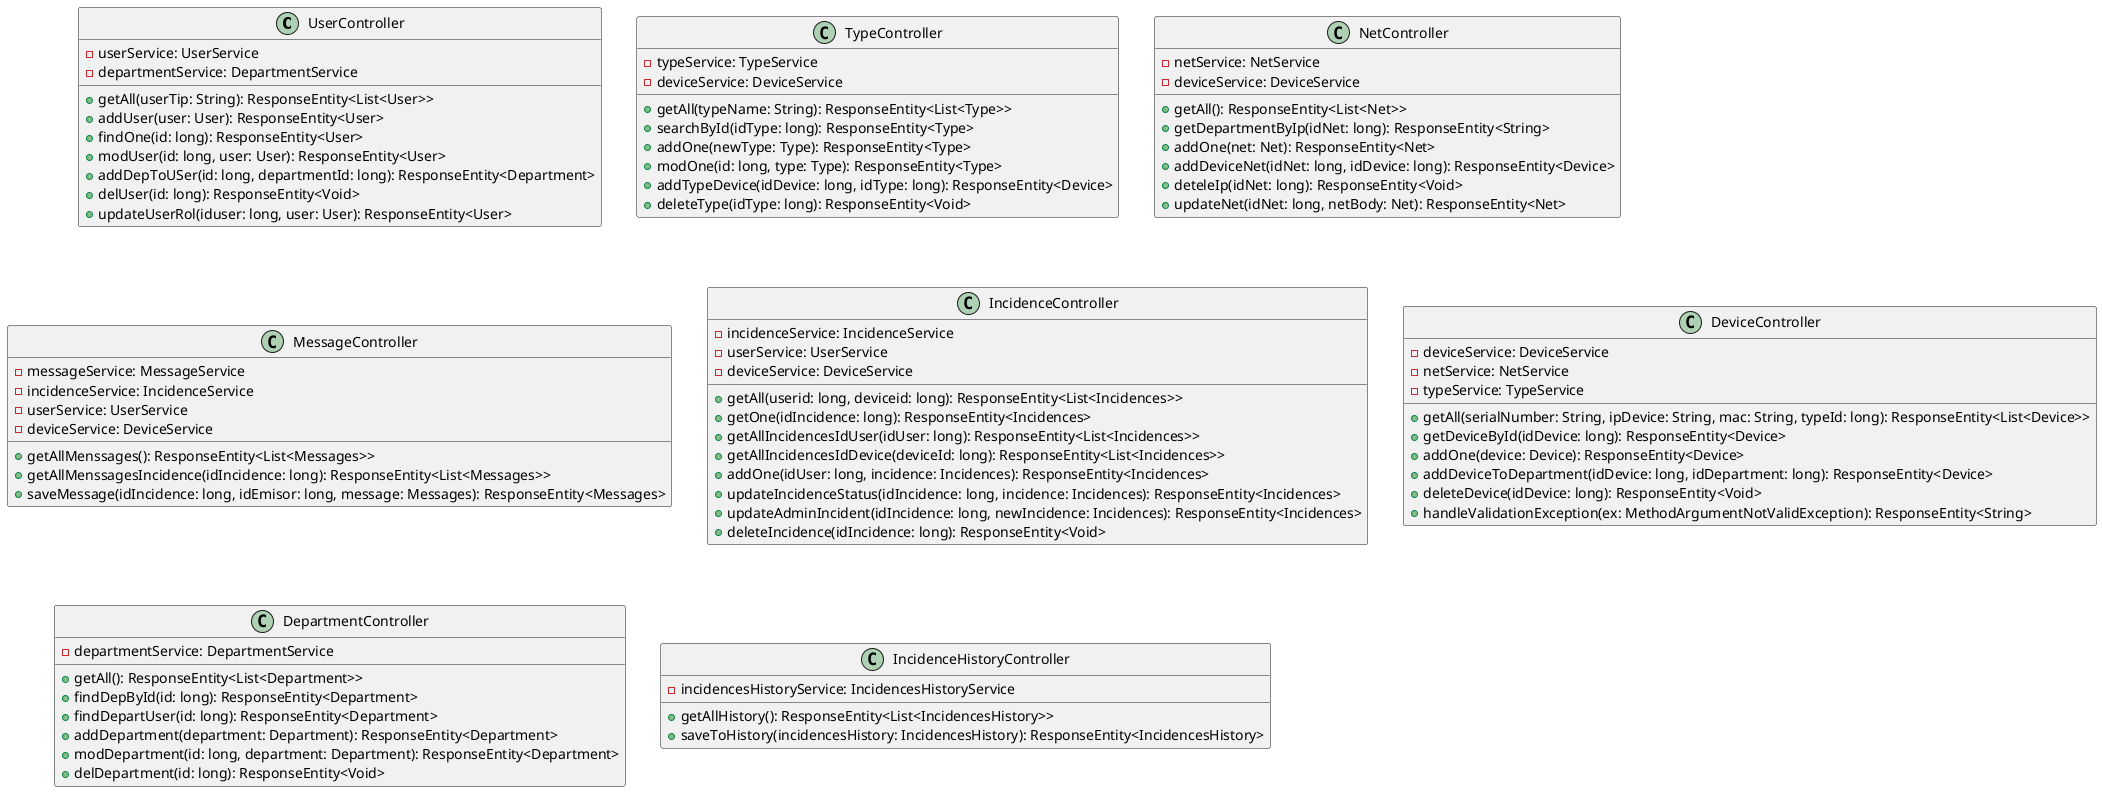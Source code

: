 @startuml (id = CONTROLLERS)

class UserController {
  - userService: UserService
  - departmentService: DepartmentService

  + getAll(userTip: String): ResponseEntity<List<User>>
  + addUser(user: User): ResponseEntity<User>
  + findOne(id: long): ResponseEntity<User>
  + modUser(id: long, user: User): ResponseEntity<User>
  + addDepToUSer(id: long, departmentId: long): ResponseEntity<Department>
  + delUser(id: long): ResponseEntity<Void>
  + updateUserRol(iduser: long, user: User): ResponseEntity<User>
}

class TypeController {
  - typeService: TypeService
  - deviceService: DeviceService

  + getAll(typeName: String): ResponseEntity<List<Type>>
  + searchById(idType: long): ResponseEntity<Type>
  + addOne(newType: Type): ResponseEntity<Type>
  + modOne(id: long, type: Type): ResponseEntity<Type>
  + addTypeDevice(idDevice: long, idType: long): ResponseEntity<Device>
  + deleteType(idType: long): ResponseEntity<Void>
}
class NetController {
  - netService: NetService
  - deviceService: DeviceService

  + getAll(): ResponseEntity<List<Net>>
  + getDepartmentByIp(idNet: long): ResponseEntity<String>
  + addOne(net: Net): ResponseEntity<Net>
  + addDeviceNet(idNet: long, idDevice: long): ResponseEntity<Device>
  + deteleIp(idNet: long): ResponseEntity<Void>
  + updateNet(idNet: long, netBody: Net): ResponseEntity<Net>
}
class MessageController {

    - messageService: MessageService
    - incidenceService: IncidenceService
    - userService: UserService
    - deviceService: DeviceService

    + getAllMenssages(): ResponseEntity<List<Messages>>
    + getAllMenssagesIncidence(idIncidence: long): ResponseEntity<List<Messages>>
    + saveMessage(idIncidence: long, idEmisor: long, message: Messages): ResponseEntity<Messages>
  }
  class IncidenceController {

      - incidenceService: IncidenceService
      - userService: UserService
      - deviceService: DeviceService

      + getAll(userid: long, deviceid: long): ResponseEntity<List<Incidences>>
      + getOne(idIncidence: long): ResponseEntity<Incidences>
      + getAllIncidencesIdUser(idUser: long): ResponseEntity<List<Incidences>>
      + getAllIncidencesIdDevice(deviceId: long): ResponseEntity<List<Incidences>>
      + addOne(idUser: long, incidence: Incidences): ResponseEntity<Incidences>
      + updateIncidenceStatus(idIncidence: long, incidence: Incidences): ResponseEntity<Incidences>
      + updateAdminIncident(idIncidence: long, newIncidence: Incidences): ResponseEntity<Incidences>
      + deleteIncidence(idIncidence: long): ResponseEntity<Void>
    }
class DeviceController {
    - deviceService: DeviceService
    - netService: NetService
    - typeService: TypeService

    + getAll(serialNumber: String, ipDevice: String, mac: String, typeId: long): ResponseEntity<List<Device>>
    + getDeviceById(idDevice: long): ResponseEntity<Device>
    + addOne(device: Device): ResponseEntity<Device>
    + addDeviceToDepartment(idDevice: long, idDepartment: long): ResponseEntity<Device>
    + deleteDevice(idDevice: long): ResponseEntity<Void>
    + handleValidationException(ex: MethodArgumentNotValidException): ResponseEntity<String>
  }
  class DepartmentController {

      - departmentService: DepartmentService

      + getAll(): ResponseEntity<List<Department>>
      + findDepById(id: long): ResponseEntity<Department>
      + findDepartUser(id: long): ResponseEntity<Department>
      + addDepartment(department: Department): ResponseEntity<Department>
      + modDepartment(id: long, department: Department): ResponseEntity<Department>
      + delDepartment(id: long): ResponseEntity<Void>
    }
  class IncidenceHistoryController {

      - incidencesHistoryService: IncidencesHistoryService

      + getAllHistory(): ResponseEntity<List<IncidencesHistory>>
      + saveToHistory(incidencesHistory: IncidencesHistory): ResponseEntity<IncidencesHistory>
      }

@enduml